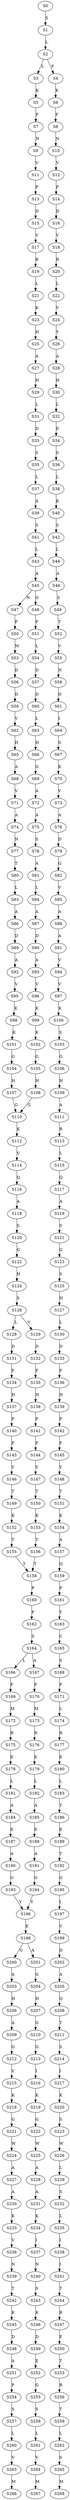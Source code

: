 strict digraph  {
	S0 -> S1 [ label = S ];
	S1 -> S2 [ label = L ];
	S2 -> S3 [ label = L ];
	S2 -> S4 [ label = F ];
	S3 -> S5 [ label = K ];
	S4 -> S6 [ label = K ];
	S5 -> S7 [ label = F ];
	S6 -> S8 [ label = F ];
	S7 -> S9 [ label = N ];
	S8 -> S10 [ label = N ];
	S9 -> S11 [ label = V ];
	S10 -> S12 [ label = V ];
	S11 -> S13 [ label = P ];
	S12 -> S14 [ label = P ];
	S13 -> S15 [ label = D ];
	S14 -> S16 [ label = D ];
	S15 -> S17 [ label = V ];
	S16 -> S18 [ label = V ];
	S17 -> S19 [ label = R ];
	S18 -> S20 [ label = R ];
	S19 -> S21 [ label = L ];
	S20 -> S22 [ label = L ];
	S21 -> S23 [ label = K ];
	S22 -> S24 [ label = V ];
	S23 -> S25 [ label = H ];
	S24 -> S26 [ label = Y ];
	S25 -> S27 [ label = A ];
	S26 -> S28 [ label = A ];
	S27 -> S29 [ label = H ];
	S28 -> S30 [ label = H ];
	S29 -> S31 [ label = L ];
	S30 -> S32 [ label = L ];
	S31 -> S33 [ label = D ];
	S32 -> S34 [ label = E ];
	S33 -> S35 [ label = S ];
	S34 -> S36 [ label = S ];
	S35 -> S37 [ label = L ];
	S36 -> S38 [ label = L ];
	S37 -> S39 [ label = A ];
	S38 -> S40 [ label = K ];
	S39 -> S41 [ label = S ];
	S40 -> S42 [ label = S ];
	S41 -> S43 [ label = L ];
	S42 -> S44 [ label = L ];
	S43 -> S45 [ label = A ];
	S44 -> S46 [ label = A ];
	S45 -> S47 [ label = N ];
	S45 -> S48 [ label = G ];
	S46 -> S49 [ label = S ];
	S47 -> S50 [ label = P ];
	S48 -> S51 [ label = P ];
	S49 -> S52 [ label = T ];
	S50 -> S53 [ label = M ];
	S51 -> S54 [ label = L ];
	S52 -> S55 [ label = V ];
	S53 -> S56 [ label = D ];
	S54 -> S57 [ label = D ];
	S55 -> S58 [ label = N ];
	S56 -> S59 [ label = D ];
	S57 -> S60 [ label = D ];
	S58 -> S61 [ label = D ];
	S59 -> S62 [ label = V ];
	S60 -> S63 [ label = L ];
	S61 -> S64 [ label = I ];
	S62 -> S65 [ label = H ];
	S63 -> S66 [ label = H ];
	S64 -> S67 [ label = S ];
	S65 -> S68 [ label = A ];
	S66 -> S69 [ label = G ];
	S67 -> S70 [ label = K ];
	S68 -> S71 [ label = V ];
	S69 -> S72 [ label = A ];
	S70 -> S73 [ label = V ];
	S71 -> S74 [ label = A ];
	S72 -> S75 [ label = A ];
	S73 -> S76 [ label = A ];
	S74 -> S77 [ label = N ];
	S75 -> S78 [ label = S ];
	S76 -> S79 [ label = D ];
	S77 -> S80 [ label = T ];
	S78 -> S81 [ label = A ];
	S79 -> S82 [ label = G ];
	S80 -> S83 [ label = L ];
	S81 -> S84 [ label = L ];
	S82 -> S85 [ label = V ];
	S83 -> S86 [ label = A ];
	S84 -> S87 [ label = A ];
	S85 -> S88 [ label = A ];
	S86 -> S89 [ label = D ];
	S87 -> S90 [ label = D ];
	S88 -> S91 [ label = A ];
	S89 -> S92 [ label = A ];
	S90 -> S93 [ label = A ];
	S91 -> S94 [ label = V ];
	S92 -> S95 [ label = V ];
	S93 -> S96 [ label = V ];
	S94 -> S97 [ label = V ];
	S95 -> S98 [ label = K ];
	S96 -> S99 [ label = K ];
	S97 -> S100 [ label = K ];
	S98 -> S101 [ label = K ];
	S99 -> S102 [ label = K ];
	S100 -> S103 [ label = S ];
	S101 -> S104 [ label = G ];
	S102 -> S105 [ label = G ];
	S103 -> S106 [ label = G ];
	S104 -> S107 [ label = H ];
	S105 -> S108 [ label = H ];
	S106 -> S109 [ label = H ];
	S107 -> S110 [ label = G ];
	S108 -> S110 [ label = G ];
	S109 -> S111 [ label = A ];
	S110 -> S112 [ label = K ];
	S111 -> S113 [ label = R ];
	S112 -> S114 [ label = V ];
	S113 -> S115 [ label = L ];
	S114 -> S116 [ label = Q ];
	S115 -> S117 [ label = Q ];
	S116 -> S118 [ label = A ];
	S117 -> S119 [ label = A ];
	S118 -> S120 [ label = S ];
	S119 -> S121 [ label = S ];
	S120 -> S122 [ label = G ];
	S121 -> S123 [ label = G ];
	S122 -> S124 [ label = H ];
	S123 -> S125 [ label = S ];
	S124 -> S126 [ label = S ];
	S125 -> S127 [ label = H ];
	S126 -> S128 [ label = L ];
	S126 -> S129 [ label = V ];
	S127 -> S130 [ label = L ];
	S128 -> S131 [ label = D ];
	S129 -> S132 [ label = D ];
	S130 -> S133 [ label = D ];
	S131 -> S134 [ label = F ];
	S132 -> S135 [ label = F ];
	S133 -> S136 [ label = F ];
	S134 -> S137 [ label = H ];
	S135 -> S138 [ label = H ];
	S136 -> S139 [ label = H ];
	S137 -> S140 [ label = P ];
	S138 -> S141 [ label = P ];
	S139 -> S142 [ label = P ];
	S140 -> S143 [ label = F ];
	S141 -> S144 [ label = F ];
	S142 -> S145 [ label = F ];
	S143 -> S146 [ label = Y ];
	S144 -> S147 [ label = Y ];
	S145 -> S148 [ label = Y ];
	S146 -> S149 [ label = T ];
	S147 -> S150 [ label = T ];
	S148 -> S151 [ label = T ];
	S149 -> S152 [ label = K ];
	S150 -> S153 [ label = K ];
	S151 -> S154 [ label = K ];
	S152 -> S155 [ label = T ];
	S153 -> S156 [ label = T ];
	S154 -> S157 [ label = A ];
	S155 -> S158 [ label = T ];
	S156 -> S158 [ label = T ];
	S157 -> S159 [ label = Q ];
	S158 -> S160 [ label = P ];
	S159 -> S161 [ label = P ];
	S160 -> S162 [ label = F ];
	S161 -> S163 [ label = Y ];
	S162 -> S164 [ label = S ];
	S163 -> S165 [ label = C ];
	S164 -> S166 [ label = L ];
	S164 -> S167 [ label = A ];
	S165 -> S168 [ label = S ];
	S166 -> S169 [ label = F ];
	S167 -> S170 [ label = F ];
	S168 -> S171 [ label = F ];
	S169 -> S172 [ label = M ];
	S170 -> S173 [ label = M ];
	S171 -> S174 [ label = L ];
	S172 -> S175 [ label = R ];
	S173 -> S176 [ label = R ];
	S174 -> S177 [ label = R ];
	S175 -> S178 [ label = E ];
	S176 -> S179 [ label = E ];
	S177 -> S180 [ label = E ];
	S178 -> S181 [ label = L ];
	S179 -> S182 [ label = L ];
	S180 -> S183 [ label = L ];
	S181 -> S184 [ label = A ];
	S182 -> S185 [ label = A ];
	S183 -> S186 [ label = T ];
	S184 -> S187 [ label = E ];
	S185 -> S188 [ label = E ];
	S186 -> S189 [ label = E ];
	S187 -> S190 [ label = A ];
	S188 -> S191 [ label = A ];
	S189 -> S192 [ label = T ];
	S190 -> S193 [ label = G ];
	S191 -> S194 [ label = G ];
	S192 -> S195 [ label = G ];
	S193 -> S196 [ label = Y ];
	S194 -> S196 [ label = Y ];
	S195 -> S197 [ label = I ];
	S196 -> S198 [ label = E ];
	S197 -> S199 [ label = V ];
	S198 -> S200 [ label = G ];
	S198 -> S201 [ label = A ];
	S199 -> S202 [ label = D ];
	S200 -> S203 [ label = A ];
	S201 -> S204 [ label = G ];
	S202 -> S205 [ label = A ];
	S203 -> S206 [ label = H ];
	S204 -> S207 [ label = H ];
	S205 -> S208 [ label = Q ];
	S206 -> S209 [ label = A ];
	S207 -> S210 [ label = G ];
	S208 -> S211 [ label = T ];
	S209 -> S212 [ label = G ];
	S210 -> S213 [ label = G ];
	S211 -> S214 [ label = S ];
	S212 -> S215 [ label = V ];
	S213 -> S216 [ label = I ];
	S214 -> S217 [ label = I ];
	S215 -> S218 [ label = K ];
	S216 -> S219 [ label = K ];
	S217 -> S220 [ label = K ];
	S218 -> S221 [ label = G ];
	S219 -> S222 [ label = G ];
	S220 -> S223 [ label = S ];
	S221 -> S224 [ label = W ];
	S222 -> S225 [ label = W ];
	S223 -> S226 [ label = W ];
	S224 -> S227 [ label = A ];
	S225 -> S228 [ label = A ];
	S226 -> S229 [ label = L ];
	S227 -> S230 [ label = A ];
	S228 -> S231 [ label = A ];
	S229 -> S232 [ label = S ];
	S230 -> S233 [ label = K ];
	S231 -> S234 [ label = K ];
	S232 -> S235 [ label = L ];
	S233 -> S236 [ label = V ];
	S234 -> S237 [ label = I ];
	S235 -> S238 [ label = I ];
	S236 -> S239 [ label = N ];
	S237 -> S240 [ label = N ];
	S238 -> S241 [ label = I ];
	S239 -> S242 [ label = T ];
	S240 -> S243 [ label = S ];
	S241 -> S244 [ label = T ];
	S242 -> S245 [ label = K ];
	S243 -> S246 [ label = K ];
	S244 -> S247 [ label = R ];
	S245 -> S248 [ label = D ];
	S246 -> S249 [ label = D ];
	S247 -> S250 [ label = E ];
	S248 -> S251 [ label = A ];
	S249 -> S252 [ label = E ];
	S250 -> S253 [ label = T ];
	S251 -> S254 [ label = P ];
	S252 -> S255 [ label = G ];
	S253 -> S256 [ label = R ];
	S254 -> S257 [ label = S ];
	S255 -> S258 [ label = S ];
	S256 -> S259 [ label = T ];
	S257 -> S260 [ label = L ];
	S258 -> S261 [ label = L ];
	S259 -> S262 [ label = L ];
	S260 -> S263 [ label = V ];
	S261 -> S264 [ label = V ];
	S262 -> S265 [ label = S ];
	S263 -> S266 [ label = M ];
	S264 -> S267 [ label = M ];
	S265 -> S268 [ label = M ];
}
